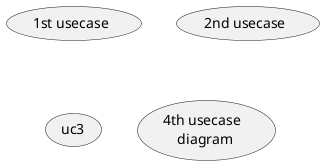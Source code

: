 ' use case diagram
' oval shape
@startuml
    (1st usecase)
    (2nd usecase) as uc02
     usecase uc3
    usecase (4th usecase \n diagram) as uc4
@enduml